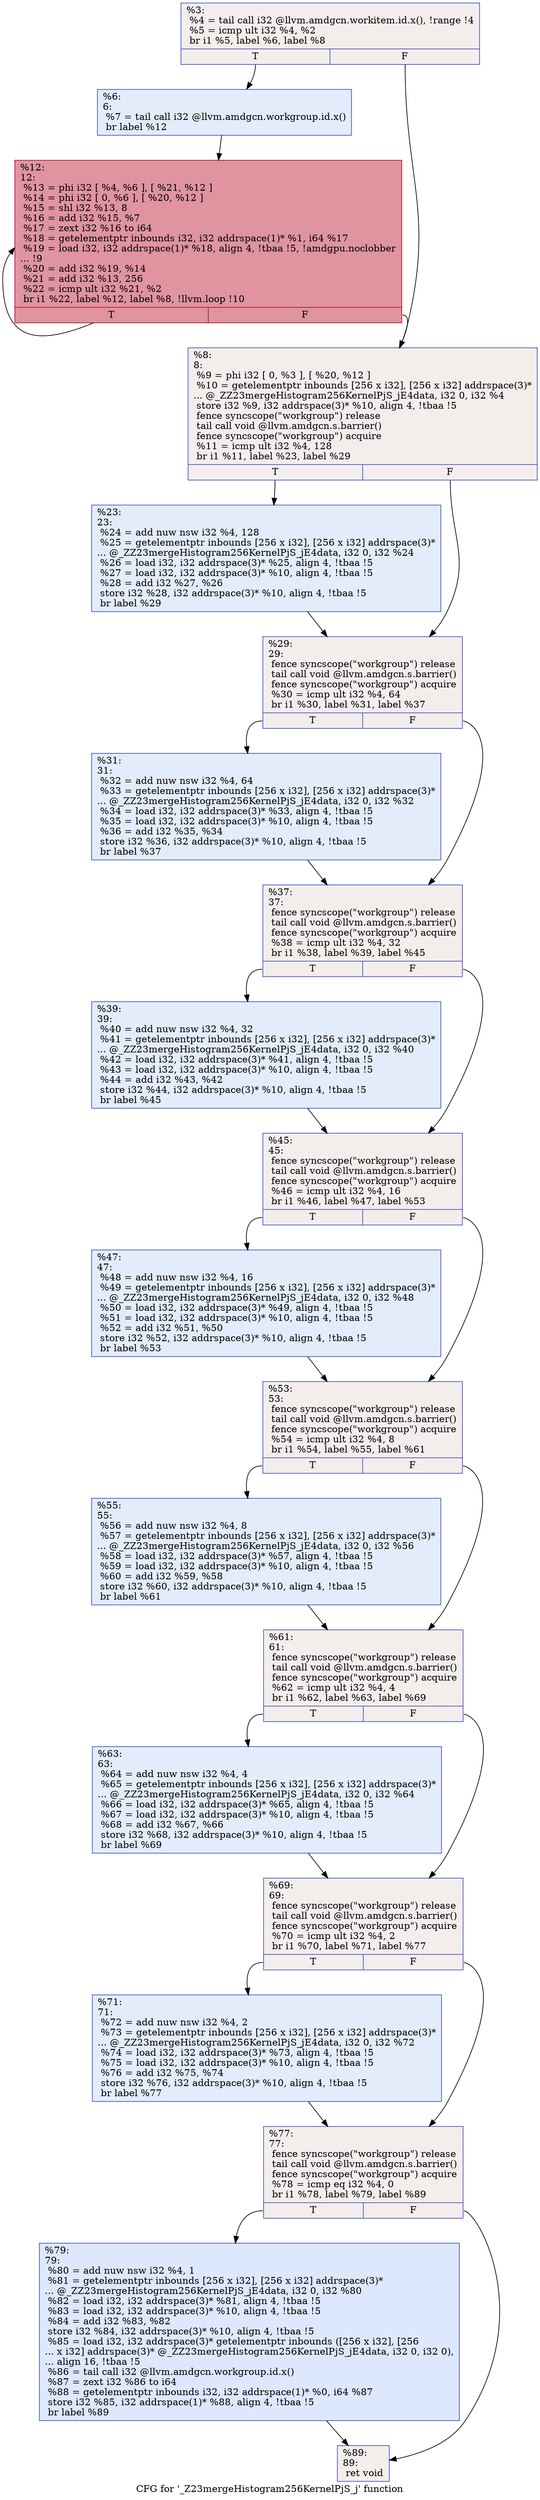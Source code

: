 digraph "CFG for '_Z23mergeHistogram256KernelPjS_j' function" {
	label="CFG for '_Z23mergeHistogram256KernelPjS_j' function";

	Node0x53ff2b0 [shape=record,color="#3d50c3ff", style=filled, fillcolor="#e3d9d370",label="{%3:\l  %4 = tail call i32 @llvm.amdgcn.workitem.id.x(), !range !4\l  %5 = icmp ult i32 %4, %2\l  br i1 %5, label %6, label %8\l|{<s0>T|<s1>F}}"];
	Node0x53ff2b0:s0 -> Node0x5400160;
	Node0x53ff2b0:s1 -> Node0x54001f0;
	Node0x5400160 [shape=record,color="#3d50c3ff", style=filled, fillcolor="#bfd3f670",label="{%6:\l6:                                                \l  %7 = tail call i32 @llvm.amdgcn.workgroup.id.x()\l  br label %12\l}"];
	Node0x5400160 -> Node0x54004d0;
	Node0x54001f0 [shape=record,color="#3d50c3ff", style=filled, fillcolor="#e3d9d370",label="{%8:\l8:                                                \l  %9 = phi i32 [ 0, %3 ], [ %20, %12 ]\l  %10 = getelementptr inbounds [256 x i32], [256 x i32] addrspace(3)*\l... @_ZZ23mergeHistogram256KernelPjS_jE4data, i32 0, i32 %4\l  store i32 %9, i32 addrspace(3)* %10, align 4, !tbaa !5\l  fence syncscope(\"workgroup\") release\l  tail call void @llvm.amdgcn.s.barrier()\l  fence syncscope(\"workgroup\") acquire\l  %11 = icmp ult i32 %4, 128\l  br i1 %11, label %23, label %29\l|{<s0>T|<s1>F}}"];
	Node0x54001f0:s0 -> Node0x5401350;
	Node0x54001f0:s1 -> Node0x54013e0;
	Node0x54004d0 [shape=record,color="#b70d28ff", style=filled, fillcolor="#b70d2870",label="{%12:\l12:                                               \l  %13 = phi i32 [ %4, %6 ], [ %21, %12 ]\l  %14 = phi i32 [ 0, %6 ], [ %20, %12 ]\l  %15 = shl i32 %13, 8\l  %16 = add i32 %15, %7\l  %17 = zext i32 %16 to i64\l  %18 = getelementptr inbounds i32, i32 addrspace(1)* %1, i64 %17\l  %19 = load i32, i32 addrspace(1)* %18, align 4, !tbaa !5, !amdgpu.noclobber\l... !9\l  %20 = add i32 %19, %14\l  %21 = add i32 %13, 256\l  %22 = icmp ult i32 %21, %2\l  br i1 %22, label %12, label %8, !llvm.loop !10\l|{<s0>T|<s1>F}}"];
	Node0x54004d0:s0 -> Node0x54004d0;
	Node0x54004d0:s1 -> Node0x54001f0;
	Node0x5401350 [shape=record,color="#3d50c3ff", style=filled, fillcolor="#bfd3f670",label="{%23:\l23:                                               \l  %24 = add nuw nsw i32 %4, 128\l  %25 = getelementptr inbounds [256 x i32], [256 x i32] addrspace(3)*\l... @_ZZ23mergeHistogram256KernelPjS_jE4data, i32 0, i32 %24\l  %26 = load i32, i32 addrspace(3)* %25, align 4, !tbaa !5\l  %27 = load i32, i32 addrspace(3)* %10, align 4, !tbaa !5\l  %28 = add i32 %27, %26\l  store i32 %28, i32 addrspace(3)* %10, align 4, !tbaa !5\l  br label %29\l}"];
	Node0x5401350 -> Node0x54013e0;
	Node0x54013e0 [shape=record,color="#3d50c3ff", style=filled, fillcolor="#e3d9d370",label="{%29:\l29:                                               \l  fence syncscope(\"workgroup\") release\l  tail call void @llvm.amdgcn.s.barrier()\l  fence syncscope(\"workgroup\") acquire\l  %30 = icmp ult i32 %4, 64\l  br i1 %30, label %31, label %37\l|{<s0>T|<s1>F}}"];
	Node0x54013e0:s0 -> Node0x5402b20;
	Node0x54013e0:s1 -> Node0x5402b70;
	Node0x5402b20 [shape=record,color="#3d50c3ff", style=filled, fillcolor="#bfd3f670",label="{%31:\l31:                                               \l  %32 = add nuw nsw i32 %4, 64\l  %33 = getelementptr inbounds [256 x i32], [256 x i32] addrspace(3)*\l... @_ZZ23mergeHistogram256KernelPjS_jE4data, i32 0, i32 %32\l  %34 = load i32, i32 addrspace(3)* %33, align 4, !tbaa !5\l  %35 = load i32, i32 addrspace(3)* %10, align 4, !tbaa !5\l  %36 = add i32 %35, %34\l  store i32 %36, i32 addrspace(3)* %10, align 4, !tbaa !5\l  br label %37\l}"];
	Node0x5402b20 -> Node0x5402b70;
	Node0x5402b70 [shape=record,color="#3d50c3ff", style=filled, fillcolor="#e3d9d370",label="{%37:\l37:                                               \l  fence syncscope(\"workgroup\") release\l  tail call void @llvm.amdgcn.s.barrier()\l  fence syncscope(\"workgroup\") acquire\l  %38 = icmp ult i32 %4, 32\l  br i1 %38, label %39, label %45\l|{<s0>T|<s1>F}}"];
	Node0x5402b70:s0 -> Node0x5403360;
	Node0x5402b70:s1 -> Node0x54033b0;
	Node0x5403360 [shape=record,color="#3d50c3ff", style=filled, fillcolor="#bfd3f670",label="{%39:\l39:                                               \l  %40 = add nuw nsw i32 %4, 32\l  %41 = getelementptr inbounds [256 x i32], [256 x i32] addrspace(3)*\l... @_ZZ23mergeHistogram256KernelPjS_jE4data, i32 0, i32 %40\l  %42 = load i32, i32 addrspace(3)* %41, align 4, !tbaa !5\l  %43 = load i32, i32 addrspace(3)* %10, align 4, !tbaa !5\l  %44 = add i32 %43, %42\l  store i32 %44, i32 addrspace(3)* %10, align 4, !tbaa !5\l  br label %45\l}"];
	Node0x5403360 -> Node0x54033b0;
	Node0x54033b0 [shape=record,color="#3d50c3ff", style=filled, fillcolor="#e3d9d370",label="{%45:\l45:                                               \l  fence syncscope(\"workgroup\") release\l  tail call void @llvm.amdgcn.s.barrier()\l  fence syncscope(\"workgroup\") acquire\l  %46 = icmp ult i32 %4, 16\l  br i1 %46, label %47, label %53\l|{<s0>T|<s1>F}}"];
	Node0x54033b0:s0 -> Node0x5403aa0;
	Node0x54033b0:s1 -> Node0x5403af0;
	Node0x5403aa0 [shape=record,color="#3d50c3ff", style=filled, fillcolor="#bfd3f670",label="{%47:\l47:                                               \l  %48 = add nuw nsw i32 %4, 16\l  %49 = getelementptr inbounds [256 x i32], [256 x i32] addrspace(3)*\l... @_ZZ23mergeHistogram256KernelPjS_jE4data, i32 0, i32 %48\l  %50 = load i32, i32 addrspace(3)* %49, align 4, !tbaa !5\l  %51 = load i32, i32 addrspace(3)* %10, align 4, !tbaa !5\l  %52 = add i32 %51, %50\l  store i32 %52, i32 addrspace(3)* %10, align 4, !tbaa !5\l  br label %53\l}"];
	Node0x5403aa0 -> Node0x5403af0;
	Node0x5403af0 [shape=record,color="#3d50c3ff", style=filled, fillcolor="#e3d9d370",label="{%53:\l53:                                               \l  fence syncscope(\"workgroup\") release\l  tail call void @llvm.amdgcn.s.barrier()\l  fence syncscope(\"workgroup\") acquire\l  %54 = icmp ult i32 %4, 8\l  br i1 %54, label %55, label %61\l|{<s0>T|<s1>F}}"];
	Node0x5403af0:s0 -> Node0x54041e0;
	Node0x5403af0:s1 -> Node0x5404230;
	Node0x54041e0 [shape=record,color="#3d50c3ff", style=filled, fillcolor="#bfd3f670",label="{%55:\l55:                                               \l  %56 = add nuw nsw i32 %4, 8\l  %57 = getelementptr inbounds [256 x i32], [256 x i32] addrspace(3)*\l... @_ZZ23mergeHistogram256KernelPjS_jE4data, i32 0, i32 %56\l  %58 = load i32, i32 addrspace(3)* %57, align 4, !tbaa !5\l  %59 = load i32, i32 addrspace(3)* %10, align 4, !tbaa !5\l  %60 = add i32 %59, %58\l  store i32 %60, i32 addrspace(3)* %10, align 4, !tbaa !5\l  br label %61\l}"];
	Node0x54041e0 -> Node0x5404230;
	Node0x5404230 [shape=record,color="#3d50c3ff", style=filled, fillcolor="#e3d9d370",label="{%61:\l61:                                               \l  fence syncscope(\"workgroup\") release\l  tail call void @llvm.amdgcn.s.barrier()\l  fence syncscope(\"workgroup\") acquire\l  %62 = icmp ult i32 %4, 4\l  br i1 %62, label %63, label %69\l|{<s0>T|<s1>F}}"];
	Node0x5404230:s0 -> Node0x54048f0;
	Node0x5404230:s1 -> Node0x5404940;
	Node0x54048f0 [shape=record,color="#3d50c3ff", style=filled, fillcolor="#bfd3f670",label="{%63:\l63:                                               \l  %64 = add nuw nsw i32 %4, 4\l  %65 = getelementptr inbounds [256 x i32], [256 x i32] addrspace(3)*\l... @_ZZ23mergeHistogram256KernelPjS_jE4data, i32 0, i32 %64\l  %66 = load i32, i32 addrspace(3)* %65, align 4, !tbaa !5\l  %67 = load i32, i32 addrspace(3)* %10, align 4, !tbaa !5\l  %68 = add i32 %67, %66\l  store i32 %68, i32 addrspace(3)* %10, align 4, !tbaa !5\l  br label %69\l}"];
	Node0x54048f0 -> Node0x5404940;
	Node0x5404940 [shape=record,color="#3d50c3ff", style=filled, fillcolor="#e3d9d370",label="{%69:\l69:                                               \l  fence syncscope(\"workgroup\") release\l  tail call void @llvm.amdgcn.s.barrier()\l  fence syncscope(\"workgroup\") acquire\l  %70 = icmp ult i32 %4, 2\l  br i1 %70, label %71, label %77\l|{<s0>T|<s1>F}}"];
	Node0x5404940:s0 -> Node0x5405240;
	Node0x5404940:s1 -> Node0x5405290;
	Node0x5405240 [shape=record,color="#3d50c3ff", style=filled, fillcolor="#bfd3f670",label="{%71:\l71:                                               \l  %72 = add nuw nsw i32 %4, 2\l  %73 = getelementptr inbounds [256 x i32], [256 x i32] addrspace(3)*\l... @_ZZ23mergeHistogram256KernelPjS_jE4data, i32 0, i32 %72\l  %74 = load i32, i32 addrspace(3)* %73, align 4, !tbaa !5\l  %75 = load i32, i32 addrspace(3)* %10, align 4, !tbaa !5\l  %76 = add i32 %75, %74\l  store i32 %76, i32 addrspace(3)* %10, align 4, !tbaa !5\l  br label %77\l}"];
	Node0x5405240 -> Node0x5405290;
	Node0x5405290 [shape=record,color="#3d50c3ff", style=filled, fillcolor="#e3d9d370",label="{%77:\l77:                                               \l  fence syncscope(\"workgroup\") release\l  tail call void @llvm.amdgcn.s.barrier()\l  fence syncscope(\"workgroup\") acquire\l  %78 = icmp eq i32 %4, 0\l  br i1 %78, label %79, label %89\l|{<s0>T|<s1>F}}"];
	Node0x5405290:s0 -> Node0x5405980;
	Node0x5405290:s1 -> Node0x54059d0;
	Node0x5405980 [shape=record,color="#3d50c3ff", style=filled, fillcolor="#b2ccfb70",label="{%79:\l79:                                               \l  %80 = add nuw nsw i32 %4, 1\l  %81 = getelementptr inbounds [256 x i32], [256 x i32] addrspace(3)*\l... @_ZZ23mergeHistogram256KernelPjS_jE4data, i32 0, i32 %80\l  %82 = load i32, i32 addrspace(3)* %81, align 4, !tbaa !5\l  %83 = load i32, i32 addrspace(3)* %10, align 4, !tbaa !5\l  %84 = add i32 %83, %82\l  store i32 %84, i32 addrspace(3)* %10, align 4, !tbaa !5\l  %85 = load i32, i32 addrspace(3)* getelementptr inbounds ([256 x i32], [256\l... x i32] addrspace(3)* @_ZZ23mergeHistogram256KernelPjS_jE4data, i32 0, i32 0),\l... align 16, !tbaa !5\l  %86 = tail call i32 @llvm.amdgcn.workgroup.id.x()\l  %87 = zext i32 %86 to i64\l  %88 = getelementptr inbounds i32, i32 addrspace(1)* %0, i64 %87\l  store i32 %85, i32 addrspace(1)* %88, align 4, !tbaa !5\l  br label %89\l}"];
	Node0x5405980 -> Node0x54059d0;
	Node0x54059d0 [shape=record,color="#3d50c3ff", style=filled, fillcolor="#e3d9d370",label="{%89:\l89:                                               \l  ret void\l}"];
}
